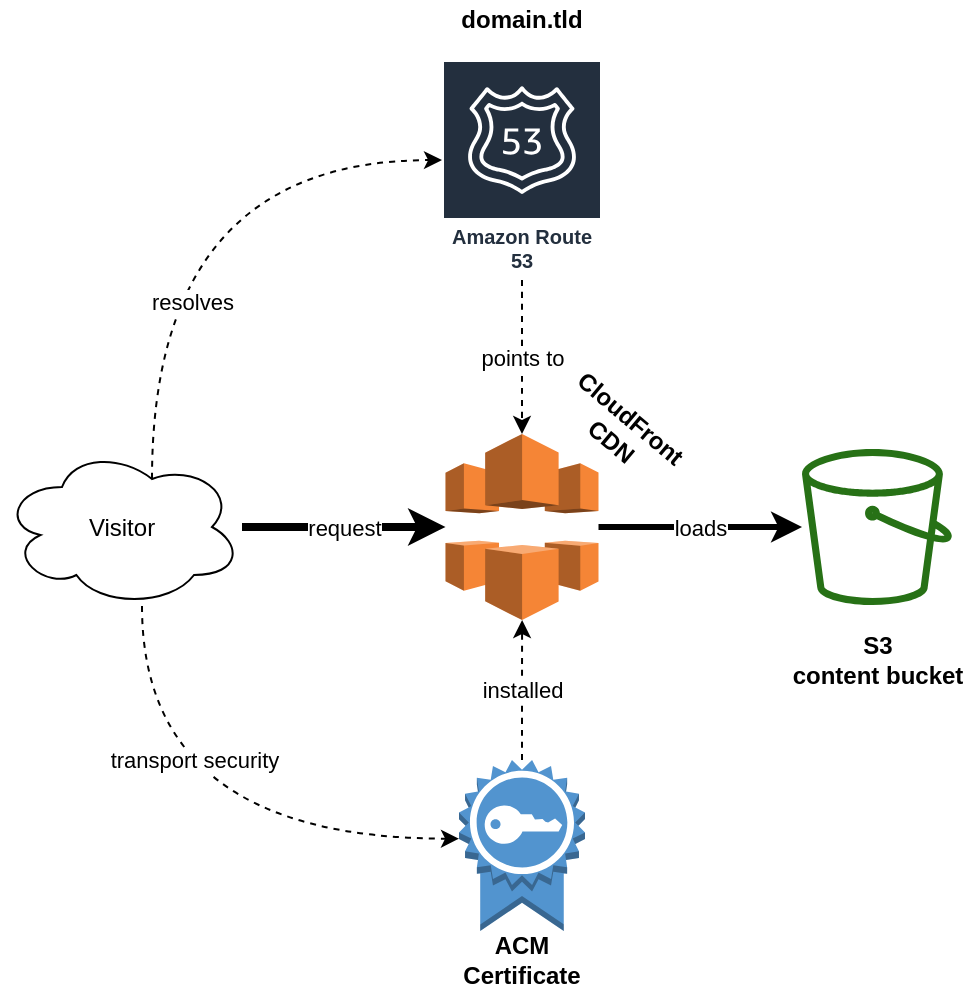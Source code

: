 <mxfile version="14.4.3" type="device"><diagram id="bLdFYKf2IllCLvch3lh3" name="Page-1"><mxGraphModel dx="1636" dy="864" grid="1" gridSize="10" guides="1" tooltips="1" connect="1" arrows="1" fold="1" page="1" pageScale="1" pageWidth="827" pageHeight="1169" math="0" shadow="0"><root><mxCell id="0"/><mxCell id="1" parent="0"/><mxCell id="6JAY0YmDQmXM1WL01zPf-9" value="points to" style="edgeStyle=orthogonalEdgeStyle;curved=1;rounded=0;orthogonalLoop=1;jettySize=auto;html=1;entryX=0.5;entryY=0;entryDx=0;entryDy=0;entryPerimeter=0;dashed=1;" edge="1" parent="1" source="6JAY0YmDQmXM1WL01zPf-2" target="6JAY0YmDQmXM1WL01zPf-4"><mxGeometry relative="1" as="geometry"/></mxCell><mxCell id="6JAY0YmDQmXM1WL01zPf-2" value="Amazon Route 53" style="outlineConnect=0;fontColor=#232F3E;gradientColor=none;strokeColor=#ffffff;fillColor=#232F3E;dashed=0;verticalLabelPosition=middle;verticalAlign=bottom;align=center;html=1;whiteSpace=wrap;fontSize=10;fontStyle=1;spacing=3;shape=mxgraph.aws4.productIcon;prIcon=mxgraph.aws4.route_53;" vertex="1" parent="1"><mxGeometry x="220" y="30" width="80" height="110" as="geometry"/></mxCell><mxCell id="6JAY0YmDQmXM1WL01zPf-13" value="installed" style="edgeStyle=orthogonalEdgeStyle;curved=1;rounded=0;orthogonalLoop=1;jettySize=auto;html=1;dashed=1;" edge="1" parent="1" source="6JAY0YmDQmXM1WL01zPf-3" target="6JAY0YmDQmXM1WL01zPf-4"><mxGeometry relative="1" as="geometry"/></mxCell><mxCell id="6JAY0YmDQmXM1WL01zPf-3" value="" style="outlineConnect=0;dashed=0;verticalLabelPosition=bottom;verticalAlign=top;align=center;html=1;shape=mxgraph.aws3.certificate;fillColor=#5294CF;gradientColor=none;" vertex="1" parent="1"><mxGeometry x="228.5" y="380" width="63" height="85.5" as="geometry"/></mxCell><mxCell id="6JAY0YmDQmXM1WL01zPf-18" value="loads" style="edgeStyle=orthogonalEdgeStyle;curved=1;rounded=0;orthogonalLoop=1;jettySize=auto;html=1;strokeWidth=3;" edge="1" parent="1" source="6JAY0YmDQmXM1WL01zPf-4" target="6JAY0YmDQmXM1WL01zPf-5"><mxGeometry relative="1" as="geometry"/></mxCell><mxCell id="6JAY0YmDQmXM1WL01zPf-4" value="" style="outlineConnect=0;dashed=0;verticalLabelPosition=bottom;verticalAlign=top;align=center;html=1;shape=mxgraph.aws3.cloudfront;fillColor=#F58536;gradientColor=none;" vertex="1" parent="1"><mxGeometry x="221.75" y="217" width="76.5" height="93" as="geometry"/></mxCell><mxCell id="6JAY0YmDQmXM1WL01zPf-5" value="" style="outlineConnect=0;fontColor=#232F3E;gradientColor=none;fillColor=#277116;strokeColor=none;dashed=0;verticalLabelPosition=bottom;verticalAlign=top;align=center;html=1;fontSize=12;fontStyle=0;aspect=fixed;pointerEvents=1;shape=mxgraph.aws4.bucket;" vertex="1" parent="1"><mxGeometry x="400" y="224.5" width="75" height="78" as="geometry"/></mxCell><mxCell id="6JAY0YmDQmXM1WL01zPf-8" style="edgeStyle=orthogonalEdgeStyle;curved=1;rounded=0;orthogonalLoop=1;jettySize=auto;html=1;exitX=0.625;exitY=0.2;exitDx=0;exitDy=0;exitPerimeter=0;entryX=0;entryY=0.455;entryDx=0;entryDy=0;entryPerimeter=0;dashed=1;" edge="1" parent="1" source="6JAY0YmDQmXM1WL01zPf-6" target="6JAY0YmDQmXM1WL01zPf-2"><mxGeometry relative="1" as="geometry"><mxPoint x="70" y="60" as="targetPoint"/><Array as="points"><mxPoint x="75" y="80"/></Array></mxGeometry></mxCell><mxCell id="6JAY0YmDQmXM1WL01zPf-11" value="resolves" style="edgeLabel;html=1;align=center;verticalAlign=middle;resizable=0;points=[];" vertex="1" connectable="0" parent="6JAY0YmDQmXM1WL01zPf-8"><mxGeometry x="-0.42" y="-20" relative="1" as="geometry"><mxPoint as="offset"/></mxGeometry></mxCell><mxCell id="6JAY0YmDQmXM1WL01zPf-10" value="request" style="edgeStyle=orthogonalEdgeStyle;curved=1;rounded=0;orthogonalLoop=1;jettySize=auto;html=1;entryX=0;entryY=0.5;entryDx=0;entryDy=0;entryPerimeter=0;strokeWidth=4;" edge="1" parent="1" source="6JAY0YmDQmXM1WL01zPf-6" target="6JAY0YmDQmXM1WL01zPf-4"><mxGeometry relative="1" as="geometry"/></mxCell><mxCell id="6JAY0YmDQmXM1WL01zPf-12" style="edgeStyle=orthogonalEdgeStyle;curved=1;rounded=0;orthogonalLoop=1;jettySize=auto;html=1;entryX=0;entryY=0.46;entryDx=0;entryDy=0;entryPerimeter=0;dashed=1;" edge="1" parent="1" source="6JAY0YmDQmXM1WL01zPf-6" target="6JAY0YmDQmXM1WL01zPf-3"><mxGeometry relative="1" as="geometry"><Array as="points"><mxPoint x="70" y="419"/></Array></mxGeometry></mxCell><mxCell id="6JAY0YmDQmXM1WL01zPf-14" value="transport security" style="edgeLabel;html=1;align=center;verticalAlign=middle;resizable=0;points=[];" vertex="1" connectable="0" parent="6JAY0YmDQmXM1WL01zPf-12"><mxGeometry x="-0.445" y="26" relative="1" as="geometry"><mxPoint as="offset"/></mxGeometry></mxCell><mxCell id="6JAY0YmDQmXM1WL01zPf-6" value="Visitor" style="ellipse;shape=cloud;whiteSpace=wrap;html=1;" vertex="1" parent="1"><mxGeometry y="223.5" width="120" height="80" as="geometry"/></mxCell><mxCell id="6JAY0YmDQmXM1WL01zPf-15" value="ACM&lt;br&gt;Certificate" style="text;html=1;strokeColor=none;fillColor=none;align=center;verticalAlign=middle;whiteSpace=wrap;rounded=0;fontStyle=1" vertex="1" parent="1"><mxGeometry x="210" y="470" width="100" height="20" as="geometry"/></mxCell><mxCell id="6JAY0YmDQmXM1WL01zPf-17" value="domain.tld" style="text;html=1;strokeColor=none;fillColor=none;align=center;verticalAlign=middle;whiteSpace=wrap;rounded=0;fontStyle=1" vertex="1" parent="1"><mxGeometry x="210" width="100" height="20" as="geometry"/></mxCell><mxCell id="6JAY0YmDQmXM1WL01zPf-19" value="S3&lt;br&gt;content bucket" style="text;html=1;strokeColor=none;fillColor=none;align=center;verticalAlign=middle;whiteSpace=wrap;rounded=0;fontStyle=1" vertex="1" parent="1"><mxGeometry x="387.5" y="320" width="100" height="20" as="geometry"/></mxCell><mxCell id="6JAY0YmDQmXM1WL01zPf-21" value="CloudFront&lt;br&gt;CDN" style="text;html=1;strokeColor=none;fillColor=none;align=center;verticalAlign=middle;whiteSpace=wrap;rounded=0;fontStyle=1;rotation=40;" vertex="1" parent="1"><mxGeometry x="260" y="204.5" width="100" height="20" as="geometry"/></mxCell></root></mxGraphModel></diagram></mxfile>